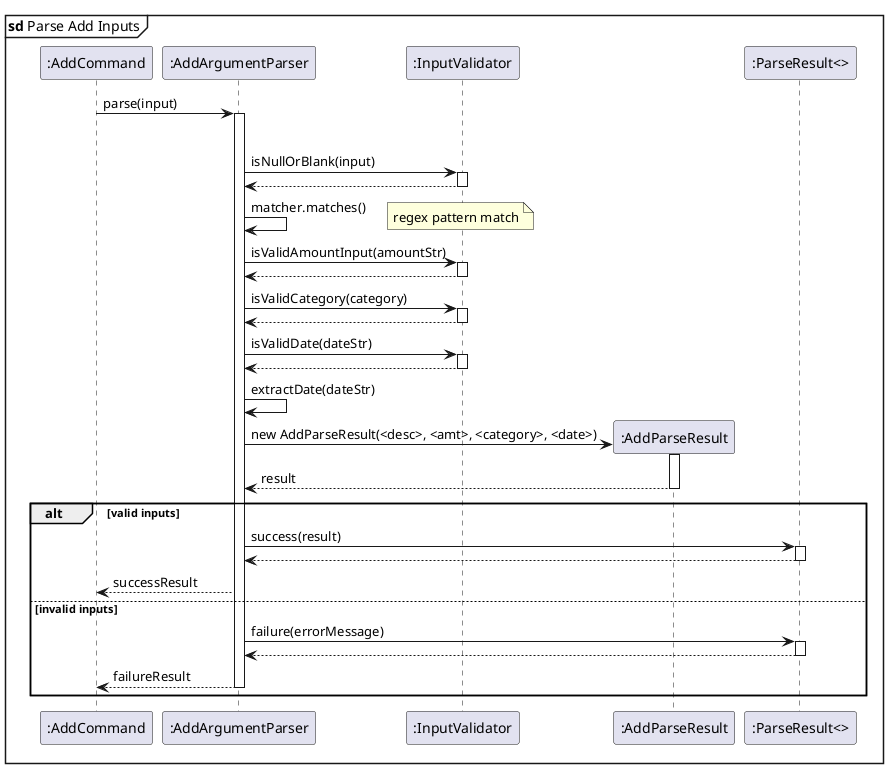 @startuml add

mainframe **sd** Parse Add Inputs

participant ":AddCommand" as AC
participant ":AddArgumentParser" as parser
participant ":InputValidator" as validator

AC -> parser: parse(input)
activate parser

alt valid inputs
parser -> validator: isNullOrBlank(input)
activate validator
validator --> parser:
deactivate validator

parser -> parser: matcher.matches()
note right: regex pattern match

    parser -> validator: isValidAmountInput(amountStr)
    activate validator
    validator --> parser
    deactivate validator

    parser -> validator: isValidCategory(category)
    activate validator
    validator --> parser:
    deactivate validator

    parser -> validator: isValidDate(dateStr)
    activate validator
    validator --> parser:
    deactivate validator

    parser -> parser: extractDate(dateStr)

    create ":AddParseResult" as APR
    parser -> APR: new AddParseResult(<desc>, <amt>, <category>, <date>)
    activate APR
    APR --> parser: result
    deactivate APR
    participant ":ParseResult<>" as PR

alt valid inputs
    parser -> PR: success(result)
    activate PR
    PR --> parser:
    deactivate PR

    parser --> AC: successResult

else invalid inputs

    parser -> PR: failure(errorMessage)
    activate PR
    PR --> parser:
    deactivate PR

    parser --> AC: failureResult
    deactivate parser

end

deactivate parser

@enduml
